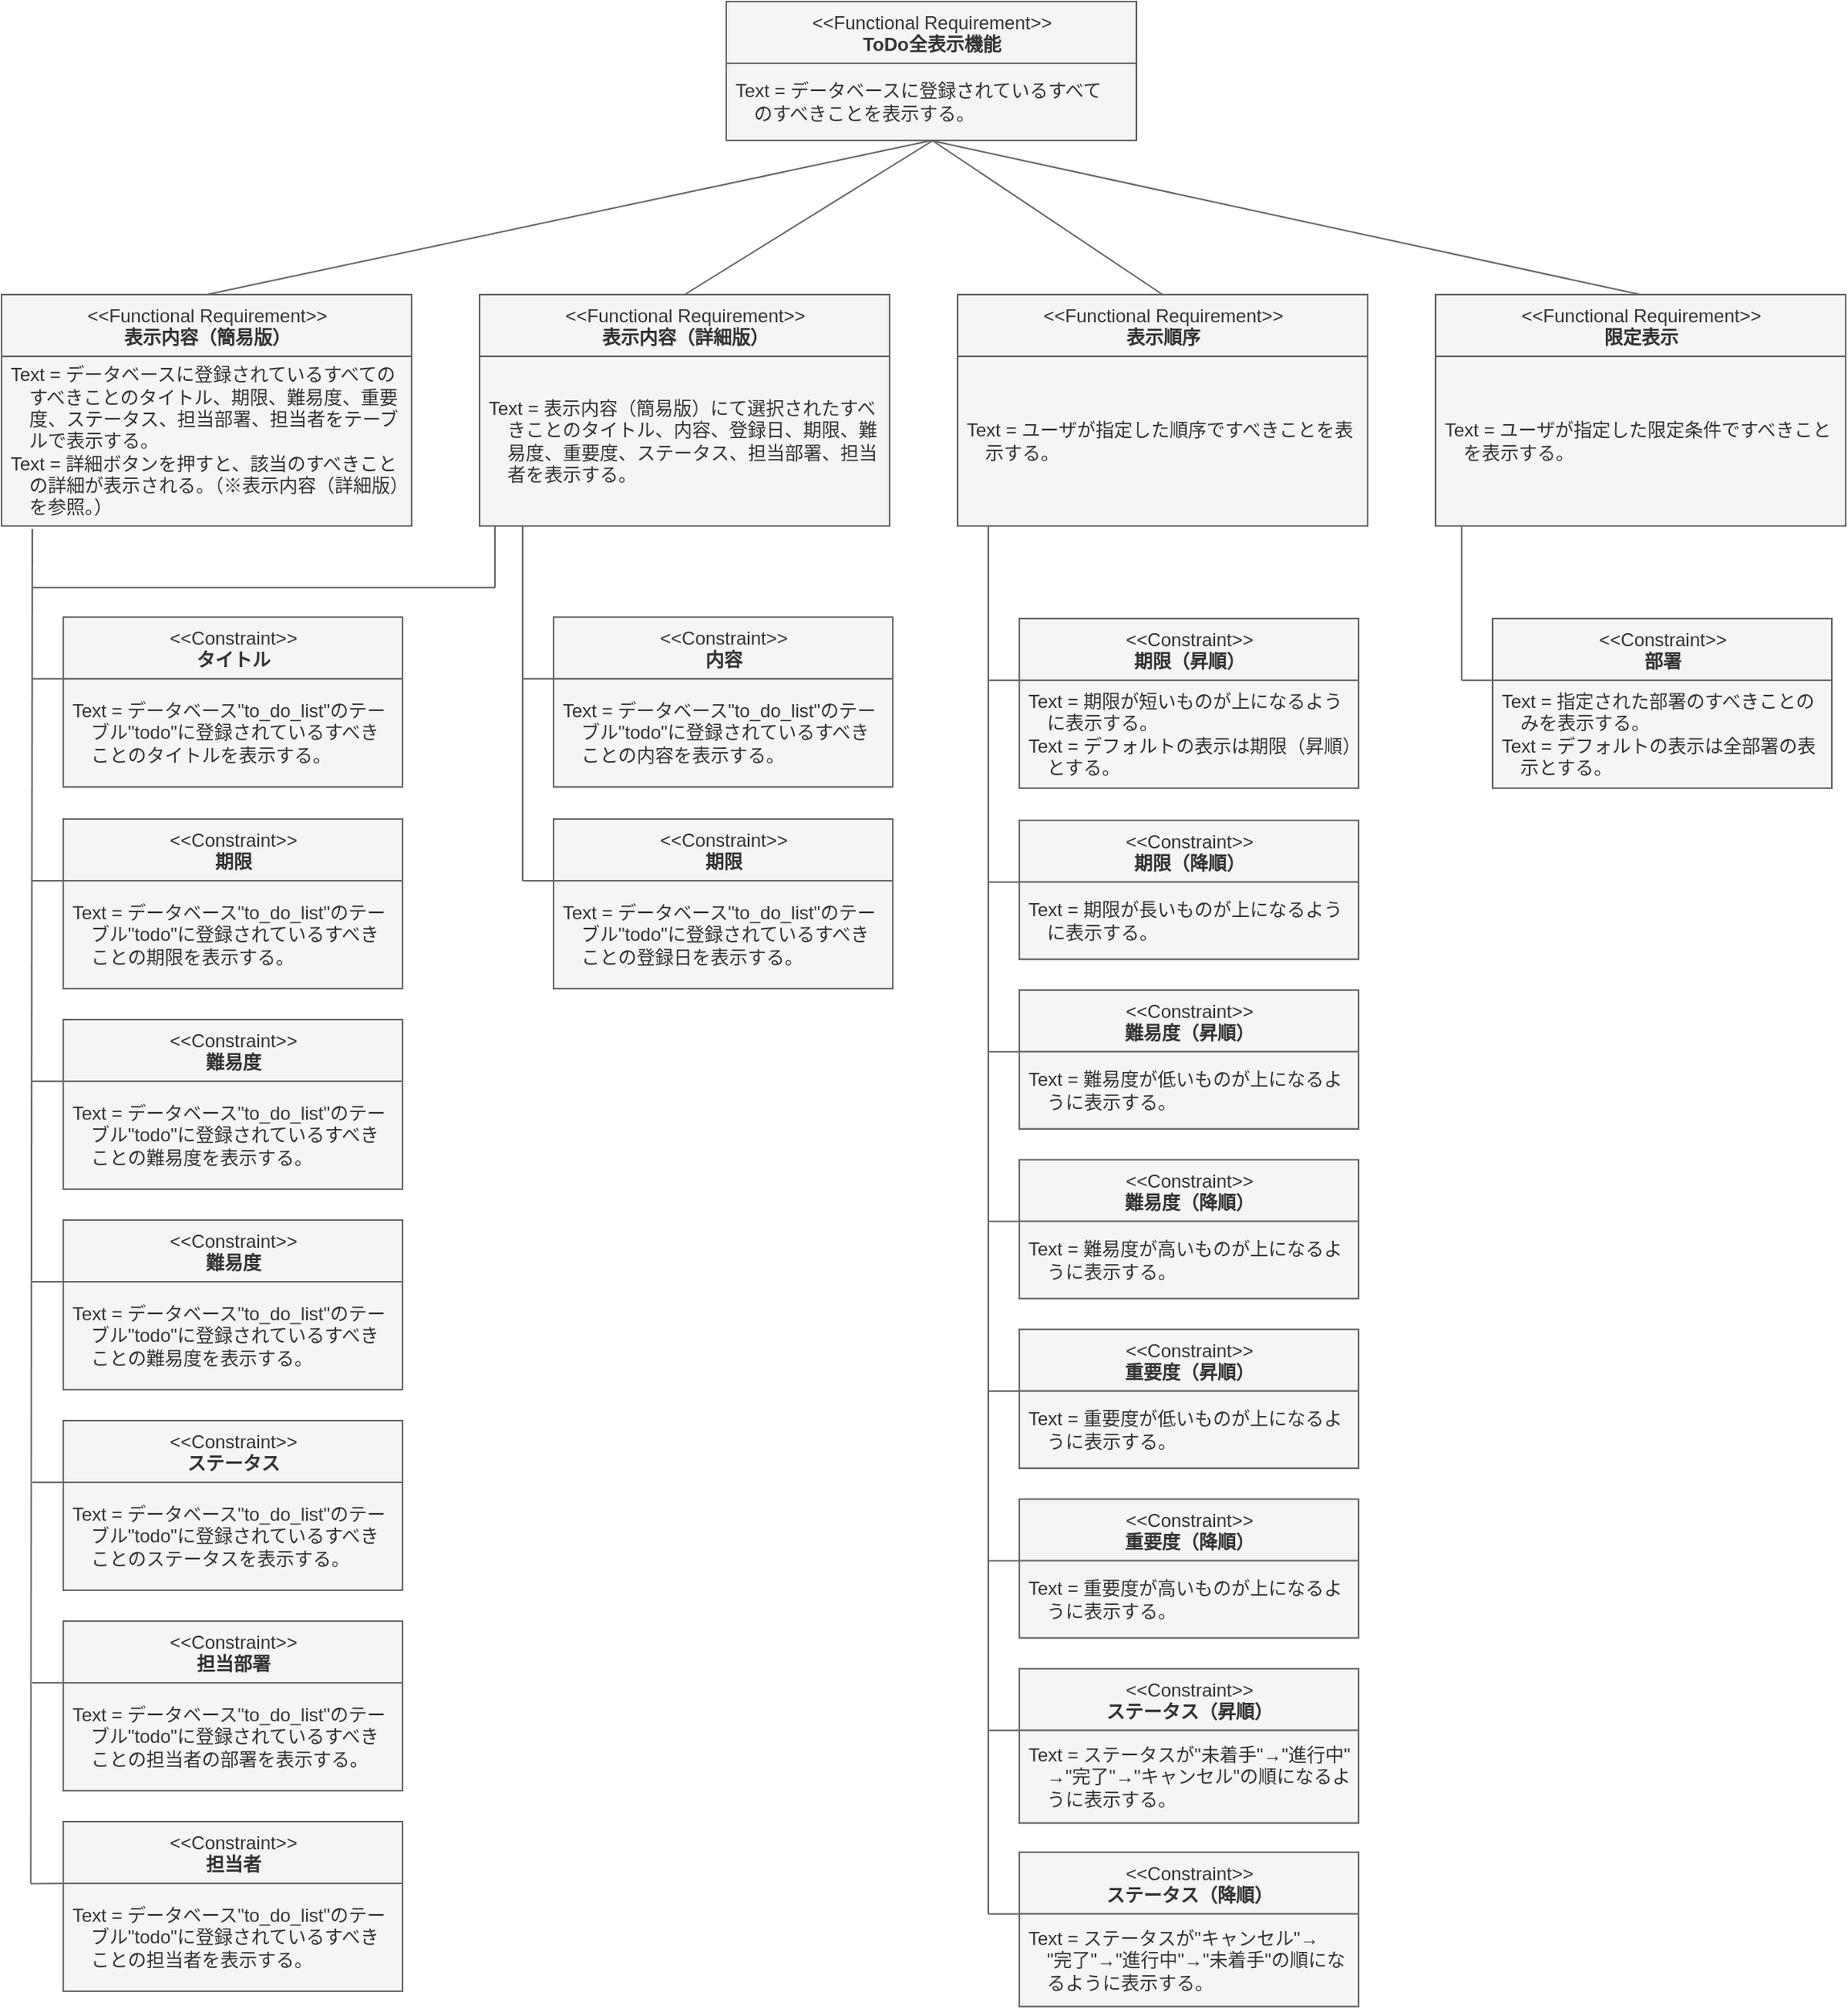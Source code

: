 <mxfile version="13.9.9" type="device"><diagram id="j5O_l4-zq_umB5dB1pB2" name="ページ1"><mxGraphModel dx="1829" dy="1797" grid="1" gridSize="10" guides="1" tooltips="1" connect="1" arrows="1" fold="1" page="1" pageScale="1" pageWidth="827" pageHeight="1169" math="0" shadow="0"><root><mxCell id="0"/><mxCell id="1" parent="0"/><mxCell id="ZKzVry6j7d_YYw8msFDz-27" value="&amp;lt;&amp;lt;Functional Requirement&amp;gt;&amp;gt;&lt;br&gt;&lt;b&gt;ToDo全表示機能&lt;/b&gt;" style="swimlane;fontStyle=0;align=center;verticalAlign=top;childLayout=stackLayout;horizontal=1;startSize=40;horizontalStack=0;resizeParent=1;resizeParentMax=0;resizeLast=0;collapsible=0;marginBottom=0;html=1;fillColor=#f5f5f5;strokeColor=#666666;fontColor=#333333;" parent="1" vertex="1"><mxGeometry x="350" y="-90" width="266" height="90" as="geometry"/></mxCell><mxCell id="ZKzVry6j7d_YYw8msFDz-28" value="Text = データベースに登録されているすべて&lt;br&gt;　のすべきことを表示する。" style="text;html=1;strokeColor=#666666;fillColor=#f5f5f5;align=left;verticalAlign=middle;spacingLeft=4;spacingRight=4;overflow=hidden;rotatable=0;points=[[0,0.5],[1,0.5]];portConstraint=eastwest;fontColor=#333333;" parent="ZKzVry6j7d_YYw8msFDz-27" vertex="1"><mxGeometry y="40" width="266" height="50" as="geometry"/></mxCell><mxCell id="C37B3jDWhtunb5SIyyp5-65" value="" style="group" parent="1" vertex="1" connectable="0"><mxGeometry x="355" y="-20" width="411" height="1229.84" as="geometry"/></mxCell><mxCell id="ZKzVry6j7d_YYw8msFDz-109" value="" style="endArrow=none;html=1;entryX=0.094;entryY=1.012;entryDx=0;entryDy=0;entryPerimeter=0;fillColor=#f5f5f5;strokeColor=#666666;" parent="C37B3jDWhtunb5SIyyp5-65" edge="1"><mxGeometry width="50" height="50" relative="1" as="geometry"><mxPoint x="165" y="1170" as="sourcePoint"/><mxPoint x="165.004" y="230.0" as="targetPoint"/></mxGeometry></mxCell><mxCell id="ZKzVry6j7d_YYw8msFDz-50" value="&amp;lt;&amp;lt;Functional Requirement&amp;gt;&amp;gt;&lt;br&gt;&lt;b&gt;表示順序&lt;/b&gt;" style="swimlane;fontStyle=0;align=center;verticalAlign=top;childLayout=stackLayout;horizontal=1;startSize=40;horizontalStack=0;resizeParent=1;resizeParentMax=0;resizeLast=0;collapsible=0;marginBottom=0;html=1;fillColor=#f5f5f5;strokeColor=#666666;fontColor=#333333;" parent="C37B3jDWhtunb5SIyyp5-65" vertex="1"><mxGeometry x="145" y="120" width="266" height="150" as="geometry"/></mxCell><mxCell id="ZKzVry6j7d_YYw8msFDz-51" value="Text = ユーザが指定した順序ですべきことを表&lt;br&gt;　示する。" style="text;html=1;strokeColor=#666666;fillColor=#f5f5f5;align=left;verticalAlign=middle;spacingLeft=4;spacingRight=4;overflow=hidden;rotatable=0;points=[[0,0.5],[1,0.5]];portConstraint=eastwest;fontColor=#333333;" parent="ZKzVry6j7d_YYw8msFDz-50" vertex="1"><mxGeometry y="40" width="266" height="110" as="geometry"/></mxCell><mxCell id="ZKzVry6j7d_YYw8msFDz-105" value="&amp;lt;&amp;lt;Constraint&amp;gt;&amp;gt;&lt;br&gt;&lt;b&gt;期限（昇順）&lt;/b&gt;" style="swimlane;fontStyle=0;align=center;verticalAlign=top;childLayout=stackLayout;horizontal=1;startSize=40;horizontalStack=0;resizeParent=1;resizeParentMax=0;resizeLast=0;collapsible=0;marginBottom=0;html=1;fillColor=#f5f5f5;strokeColor=#666666;fontColor=#333333;" parent="C37B3jDWhtunb5SIyyp5-65" vertex="1"><mxGeometry x="185" y="330" width="220" height="110" as="geometry"/></mxCell><mxCell id="ZKzVry6j7d_YYw8msFDz-106" value="Text = 期限が短いものが上になるよう&lt;br&gt;　に表示する。&lt;br&gt;Text = デフォルトの表示は期限（昇順）&lt;br&gt;　とする。" style="text;html=1;strokeColor=#666666;fillColor=#f5f5f5;align=left;verticalAlign=middle;spacingLeft=4;spacingRight=4;overflow=hidden;rotatable=0;points=[[0,0.5],[1,0.5]];portConstraint=eastwest;fontColor=#333333;" parent="ZKzVry6j7d_YYw8msFDz-105" vertex="1"><mxGeometry y="40" width="220" height="70" as="geometry"/></mxCell><mxCell id="ZKzVry6j7d_YYw8msFDz-111" value="" style="endArrow=none;html=1;entryX=0.003;entryY=0;entryDx=0;entryDy=0;entryPerimeter=0;fillColor=#f5f5f5;strokeColor=#666666;" parent="C37B3jDWhtunb5SIyyp5-65" target="ZKzVry6j7d_YYw8msFDz-106" edge="1"><mxGeometry width="50" height="50" relative="1" as="geometry"><mxPoint x="165" y="370" as="sourcePoint"/><mxPoint x="115" y="410" as="targetPoint"/></mxGeometry></mxCell><mxCell id="uka1GNOK3SxxYb1NutwB-25" value="&amp;lt;&amp;lt;Constraint&amp;gt;&amp;gt;&lt;br&gt;&lt;b&gt;期限（降順）&lt;/b&gt;" style="swimlane;fontStyle=0;align=center;verticalAlign=top;childLayout=stackLayout;horizontal=1;startSize=40;horizontalStack=0;resizeParent=1;resizeParentMax=0;resizeLast=0;collapsible=0;marginBottom=0;html=1;fillColor=#f5f5f5;strokeColor=#666666;fontColor=#333333;" parent="C37B3jDWhtunb5SIyyp5-65" vertex="1"><mxGeometry x="185" y="460.84" width="220" height="90" as="geometry"/></mxCell><mxCell id="uka1GNOK3SxxYb1NutwB-26" value="Text = 期限が長いものが上になるよう&lt;br&gt;　に表示する。" style="text;html=1;strokeColor=#666666;fillColor=#f5f5f5;align=left;verticalAlign=middle;spacingLeft=4;spacingRight=4;overflow=hidden;rotatable=0;points=[[0,0.5],[1,0.5]];portConstraint=eastwest;fontColor=#333333;" parent="uka1GNOK3SxxYb1NutwB-25" vertex="1"><mxGeometry y="40" width="220" height="50" as="geometry"/></mxCell><mxCell id="uka1GNOK3SxxYb1NutwB-27" value="" style="endArrow=none;html=1;entryX=0.003;entryY=0;entryDx=0;entryDy=0;entryPerimeter=0;fillColor=#f5f5f5;strokeColor=#666666;" parent="C37B3jDWhtunb5SIyyp5-65" target="uka1GNOK3SxxYb1NutwB-26" edge="1"><mxGeometry width="50" height="50" relative="1" as="geometry"><mxPoint x="165" y="500.84" as="sourcePoint"/><mxPoint x="115" y="540.84" as="targetPoint"/></mxGeometry></mxCell><mxCell id="uka1GNOK3SxxYb1NutwB-28" value="&amp;lt;&amp;lt;Constraint&amp;gt;&amp;gt;&lt;br&gt;&lt;b&gt;難易度（昇順）&lt;/b&gt;" style="swimlane;fontStyle=0;align=center;verticalAlign=top;childLayout=stackLayout;horizontal=1;startSize=40;horizontalStack=0;resizeParent=1;resizeParentMax=0;resizeLast=0;collapsible=0;marginBottom=0;html=1;fillColor=#f5f5f5;strokeColor=#666666;fontColor=#333333;" parent="C37B3jDWhtunb5SIyyp5-65" vertex="1"><mxGeometry x="185" y="570.84" width="220" height="90" as="geometry"/></mxCell><mxCell id="uka1GNOK3SxxYb1NutwB-29" value="Text = 難易度が低いものが上になるよ&lt;br&gt;　うに表示する。" style="text;html=1;strokeColor=#666666;fillColor=#f5f5f5;align=left;verticalAlign=middle;spacingLeft=4;spacingRight=4;overflow=hidden;rotatable=0;points=[[0,0.5],[1,0.5]];portConstraint=eastwest;fontColor=#333333;" parent="uka1GNOK3SxxYb1NutwB-28" vertex="1"><mxGeometry y="40" width="220" height="50" as="geometry"/></mxCell><mxCell id="uka1GNOK3SxxYb1NutwB-30" value="" style="endArrow=none;html=1;entryX=0.003;entryY=0;entryDx=0;entryDy=0;entryPerimeter=0;fillColor=#f5f5f5;strokeColor=#666666;" parent="C37B3jDWhtunb5SIyyp5-65" target="uka1GNOK3SxxYb1NutwB-29" edge="1"><mxGeometry width="50" height="50" relative="1" as="geometry"><mxPoint x="165" y="610.84" as="sourcePoint"/><mxPoint x="115" y="650.84" as="targetPoint"/></mxGeometry></mxCell><mxCell id="uka1GNOK3SxxYb1NutwB-31" value="" style="endArrow=none;html=1;entryX=0.003;entryY=0;entryDx=0;entryDy=0;entryPerimeter=0;fillColor=#f5f5f5;strokeColor=#666666;" parent="C37B3jDWhtunb5SIyyp5-65" target="uka1GNOK3SxxYb1NutwB-33" edge="1"><mxGeometry width="50" height="50" relative="1" as="geometry"><mxPoint x="165" y="720.84" as="sourcePoint"/><mxPoint x="115" y="760.84" as="targetPoint"/></mxGeometry></mxCell><mxCell id="uka1GNOK3SxxYb1NutwB-32" value="&amp;lt;&amp;lt;Constraint&amp;gt;&amp;gt;&lt;br&gt;&lt;b&gt;難易度（降順）&lt;/b&gt;" style="swimlane;fontStyle=0;align=center;verticalAlign=top;childLayout=stackLayout;horizontal=1;startSize=40;horizontalStack=0;resizeParent=1;resizeParentMax=0;resizeLast=0;collapsible=0;marginBottom=0;html=1;fillColor=#f5f5f5;strokeColor=#666666;fontColor=#333333;" parent="C37B3jDWhtunb5SIyyp5-65" vertex="1"><mxGeometry x="185" y="680.84" width="220" height="90" as="geometry"/></mxCell><mxCell id="uka1GNOK3SxxYb1NutwB-33" value="Text = 難易度が高いものが上になるよ&lt;br&gt;　うに表示する。" style="text;html=1;strokeColor=#666666;fillColor=#f5f5f5;align=left;verticalAlign=middle;spacingLeft=4;spacingRight=4;overflow=hidden;rotatable=0;points=[[0,0.5],[1,0.5]];portConstraint=eastwest;fontColor=#333333;" parent="uka1GNOK3SxxYb1NutwB-32" vertex="1"><mxGeometry y="40" width="220" height="50" as="geometry"/></mxCell><mxCell id="uka1GNOK3SxxYb1NutwB-34" value="" style="endArrow=none;html=1;entryX=0.003;entryY=0;entryDx=0;entryDy=0;entryPerimeter=0;fillColor=#f5f5f5;strokeColor=#666666;" parent="C37B3jDWhtunb5SIyyp5-65" target="uka1GNOK3SxxYb1NutwB-36" edge="1"><mxGeometry width="50" height="50" relative="1" as="geometry"><mxPoint x="165" y="830.84" as="sourcePoint"/><mxPoint x="115" y="870.84" as="targetPoint"/></mxGeometry></mxCell><mxCell id="uka1GNOK3SxxYb1NutwB-35" value="&amp;lt;&amp;lt;Constraint&amp;gt;&amp;gt;&lt;br&gt;&lt;b&gt;重要度（昇順）&lt;/b&gt;" style="swimlane;fontStyle=0;align=center;verticalAlign=top;childLayout=stackLayout;horizontal=1;startSize=40;horizontalStack=0;resizeParent=1;resizeParentMax=0;resizeLast=0;collapsible=0;marginBottom=0;html=1;fillColor=#f5f5f5;strokeColor=#666666;fontColor=#333333;" parent="C37B3jDWhtunb5SIyyp5-65" vertex="1"><mxGeometry x="185" y="790.84" width="220" height="90" as="geometry"/></mxCell><mxCell id="uka1GNOK3SxxYb1NutwB-36" value="Text = 重要度が低いものが上になるよ&lt;br&gt;　うに表示する。" style="text;html=1;strokeColor=#666666;fillColor=#f5f5f5;align=left;verticalAlign=middle;spacingLeft=4;spacingRight=4;overflow=hidden;rotatable=0;points=[[0,0.5],[1,0.5]];portConstraint=eastwest;fontColor=#333333;" parent="uka1GNOK3SxxYb1NutwB-35" vertex="1"><mxGeometry y="40" width="220" height="50" as="geometry"/></mxCell><mxCell id="uka1GNOK3SxxYb1NutwB-37" value="" style="endArrow=none;html=1;entryX=0.003;entryY=0;entryDx=0;entryDy=0;entryPerimeter=0;fillColor=#f5f5f5;strokeColor=#666666;" parent="C37B3jDWhtunb5SIyyp5-65" target="uka1GNOK3SxxYb1NutwB-39" edge="1"><mxGeometry width="50" height="50" relative="1" as="geometry"><mxPoint x="165" y="940.84" as="sourcePoint"/><mxPoint x="115" y="980.84" as="targetPoint"/></mxGeometry></mxCell><mxCell id="uka1GNOK3SxxYb1NutwB-38" value="&amp;lt;&amp;lt;Constraint&amp;gt;&amp;gt;&lt;br&gt;&lt;b&gt;重要度（降順）&lt;/b&gt;" style="swimlane;fontStyle=0;align=center;verticalAlign=top;childLayout=stackLayout;horizontal=1;startSize=40;horizontalStack=0;resizeParent=1;resizeParentMax=0;resizeLast=0;collapsible=0;marginBottom=0;html=1;fillColor=#f5f5f5;strokeColor=#666666;fontColor=#333333;" parent="C37B3jDWhtunb5SIyyp5-65" vertex="1"><mxGeometry x="185" y="900.84" width="220" height="90" as="geometry"/></mxCell><mxCell id="uka1GNOK3SxxYb1NutwB-39" value="Text = 重要度が高いものが上になるよ&lt;br&gt;　うに表示する。" style="text;html=1;strokeColor=#666666;fillColor=#f5f5f5;align=left;verticalAlign=middle;spacingLeft=4;spacingRight=4;overflow=hidden;rotatable=0;points=[[0,0.5],[1,0.5]];portConstraint=eastwest;fontColor=#333333;" parent="uka1GNOK3SxxYb1NutwB-38" vertex="1"><mxGeometry y="40" width="220" height="50" as="geometry"/></mxCell><mxCell id="uka1GNOK3SxxYb1NutwB-40" value="" style="endArrow=none;html=1;entryX=0.003;entryY=0;entryDx=0;entryDy=0;entryPerimeter=0;fillColor=#f5f5f5;strokeColor=#666666;" parent="C37B3jDWhtunb5SIyyp5-65" target="uka1GNOK3SxxYb1NutwB-42" edge="1"><mxGeometry width="50" height="50" relative="1" as="geometry"><mxPoint x="165" y="1050.84" as="sourcePoint"/><mxPoint x="115" y="1090.84" as="targetPoint"/></mxGeometry></mxCell><mxCell id="uka1GNOK3SxxYb1NutwB-41" value="&amp;lt;&amp;lt;Constraint&amp;gt;&amp;gt;&lt;br&gt;&lt;b&gt;ステータス（昇順）&lt;/b&gt;" style="swimlane;fontStyle=0;align=center;verticalAlign=top;childLayout=stackLayout;horizontal=1;startSize=40;horizontalStack=0;resizeParent=1;resizeParentMax=0;resizeLast=0;collapsible=0;marginBottom=0;html=1;fillColor=#f5f5f5;strokeColor=#666666;fontColor=#333333;" parent="C37B3jDWhtunb5SIyyp5-65" vertex="1"><mxGeometry x="185" y="1010.84" width="220" height="100" as="geometry"/></mxCell><mxCell id="uka1GNOK3SxxYb1NutwB-42" value="Text = ステータスが&quot;未着手&quot;→&quot;進行中&quot;&lt;br&gt;　→&quot;完了&quot;→&quot;キャンセル&quot;の順になるよ&lt;br&gt;　うに表示する。" style="text;html=1;strokeColor=#666666;fillColor=#f5f5f5;align=left;verticalAlign=middle;spacingLeft=4;spacingRight=4;overflow=hidden;rotatable=0;points=[[0,0.5],[1,0.5]];portConstraint=eastwest;fontColor=#333333;" parent="uka1GNOK3SxxYb1NutwB-41" vertex="1"><mxGeometry y="40" width="220" height="60" as="geometry"/></mxCell><mxCell id="uka1GNOK3SxxYb1NutwB-49" value="" style="endArrow=none;html=1;entryX=0.003;entryY=0;entryDx=0;entryDy=0;entryPerimeter=0;fillColor=#f5f5f5;strokeColor=#666666;" parent="C37B3jDWhtunb5SIyyp5-65" target="uka1GNOK3SxxYb1NutwB-51" edge="1"><mxGeometry width="50" height="50" relative="1" as="geometry"><mxPoint x="165" y="1169.84" as="sourcePoint"/><mxPoint x="115" y="1209.84" as="targetPoint"/></mxGeometry></mxCell><mxCell id="uka1GNOK3SxxYb1NutwB-50" value="&amp;lt;&amp;lt;Constraint&amp;gt;&amp;gt;&lt;br&gt;&lt;b&gt;ステータス（降順）&lt;/b&gt;" style="swimlane;fontStyle=0;align=center;verticalAlign=top;childLayout=stackLayout;horizontal=1;startSize=40;horizontalStack=0;resizeParent=1;resizeParentMax=0;resizeLast=0;collapsible=0;marginBottom=0;html=1;fillColor=#f5f5f5;strokeColor=#666666;fontColor=#333333;" parent="C37B3jDWhtunb5SIyyp5-65" vertex="1"><mxGeometry x="185" y="1129.84" width="220" height="100" as="geometry"/></mxCell><mxCell id="uka1GNOK3SxxYb1NutwB-51" value="Text = ステータスが&quot;キャンセル&quot;→&lt;br&gt;　&quot;完了&quot;→&quot;進行中&quot;→&quot;未着手&quot;の順にな&lt;br&gt;　るように表示する。" style="text;html=1;strokeColor=#666666;fillColor=#f5f5f5;align=left;verticalAlign=middle;spacingLeft=4;spacingRight=4;overflow=hidden;rotatable=0;points=[[0,0.5],[1,0.5]];portConstraint=eastwest;fontColor=#333333;" parent="uka1GNOK3SxxYb1NutwB-50" vertex="1"><mxGeometry y="40" width="220" height="60" as="geometry"/></mxCell><mxCell id="C37B3jDWhtunb5SIyyp5-66" value="" style="group" parent="1" vertex="1" connectable="0"><mxGeometry x="-100" y="100" width="558" height="450" as="geometry"/></mxCell><mxCell id="C37B3jDWhtunb5SIyyp5-5" value="" style="endArrow=none;html=1;fillColor=#f5f5f5;strokeColor=#666666;" parent="C37B3jDWhtunb5SIyyp5-66" edge="1"><mxGeometry width="50" height="50" relative="1" as="geometry"><mxPoint x="318" y="380" as="sourcePoint"/><mxPoint x="318" y="101" as="targetPoint"/></mxGeometry></mxCell><mxCell id="C37B3jDWhtunb5SIyyp5-6" value="" style="endArrow=none;html=1;entryX=0.003;entryY=-0.001;entryDx=0;entryDy=0;entryPerimeter=0;fillColor=#f5f5f5;strokeColor=#666666;" parent="C37B3jDWhtunb5SIyyp5-66" edge="1"><mxGeometry width="50" height="50" relative="1" as="geometry"><mxPoint x="318" y="249.16" as="sourcePoint"/><mxPoint x="338.66" y="249.13" as="targetPoint"/></mxGeometry></mxCell><mxCell id="C37B3jDWhtunb5SIyyp5-7" value="&amp;lt;&amp;lt;Constraint&amp;gt;&amp;gt;&lt;br&gt;&lt;b&gt;内容&lt;/b&gt;" style="swimlane;fontStyle=0;align=center;verticalAlign=top;childLayout=stackLayout;horizontal=1;startSize=40;horizontalStack=0;resizeParent=1;resizeParentMax=0;resizeLast=0;collapsible=0;marginBottom=0;html=1;fillColor=#f5f5f5;strokeColor=#666666;fontColor=#333333;" parent="C37B3jDWhtunb5SIyyp5-66" vertex="1"><mxGeometry x="338" y="209.16" width="220" height="110" as="geometry"/></mxCell><mxCell id="C37B3jDWhtunb5SIyyp5-8" value="Text = データベース&quot;to_do_list&quot;のテー&lt;br&gt;　ブル&quot;todo&quot;に登録されているすべき&lt;br&gt;　ことの内容を表示する。&lt;br&gt;" style="text;html=1;strokeColor=#666666;fillColor=#f5f5f5;align=left;verticalAlign=middle;spacingLeft=4;spacingRight=4;overflow=hidden;rotatable=0;points=[[0,0.5],[1,0.5]];portConstraint=eastwest;fontColor=#333333;" parent="C37B3jDWhtunb5SIyyp5-7" vertex="1"><mxGeometry y="40" width="220" height="70" as="geometry"/></mxCell><mxCell id="C37B3jDWhtunb5SIyyp5-9" value="" style="endArrow=none;html=1;fillColor=#f5f5f5;strokeColor=#666666;" parent="C37B3jDWhtunb5SIyyp5-66" edge="1"><mxGeometry width="50" height="50" relative="1" as="geometry"><mxPoint x="318" y="380" as="sourcePoint"/><mxPoint x="338" y="380" as="targetPoint"/></mxGeometry></mxCell><mxCell id="C37B3jDWhtunb5SIyyp5-50" value="" style="endArrow=none;html=1;fillColor=#f5f5f5;strokeColor=#666666;" parent="C37B3jDWhtunb5SIyyp5-66" edge="1"><mxGeometry width="50" height="50" relative="1" as="geometry"><mxPoint y="190" as="sourcePoint"/><mxPoint x="300" y="190" as="targetPoint"/></mxGeometry></mxCell><mxCell id="C37B3jDWhtunb5SIyyp5-52" value="&amp;lt;&amp;lt;Constraint&amp;gt;&amp;gt;&lt;br&gt;&lt;b&gt;期限&lt;/b&gt;" style="swimlane;fontStyle=0;align=center;verticalAlign=top;childLayout=stackLayout;horizontal=1;startSize=40;horizontalStack=0;resizeParent=1;resizeParentMax=0;resizeLast=0;collapsible=0;marginBottom=0;html=1;fillColor=#f5f5f5;strokeColor=#666666;fontColor=#333333;" parent="C37B3jDWhtunb5SIyyp5-66" vertex="1"><mxGeometry x="338" y="340" width="220" height="110" as="geometry"/></mxCell><mxCell id="C37B3jDWhtunb5SIyyp5-53" value="Text = データベース&quot;to_do_list&quot;のテー&lt;br&gt;　ブル&quot;todo&quot;に登録されているすべき&lt;br&gt;　ことの登録日を表示する。" style="text;html=1;strokeColor=#666666;fillColor=#f5f5f5;align=left;verticalAlign=middle;spacingLeft=4;spacingRight=4;overflow=hidden;rotatable=0;points=[[0,0.5],[1,0.5]];portConstraint=eastwest;fontColor=#333333;" parent="C37B3jDWhtunb5SIyyp5-52" vertex="1"><mxGeometry y="40" width="220" height="70" as="geometry"/></mxCell><mxCell id="C37B3jDWhtunb5SIyyp5-55" value="" style="endArrow=none;html=1;entryX=0.075;entryY=1.017;entryDx=0;entryDy=0;entryPerimeter=0;fillColor=#f5f5f5;strokeColor=#666666;" parent="C37B3jDWhtunb5SIyyp5-66" edge="1"><mxGeometry width="50" height="50" relative="1" as="geometry"><mxPoint x="300" y="190" as="sourcePoint"/><mxPoint x="300.0" y="100.0" as="targetPoint"/></mxGeometry></mxCell><mxCell id="C37B3jDWhtunb5SIyyp5-1" value="&amp;lt;&amp;lt;Functional Requirement&amp;gt;&amp;gt;&lt;br&gt;&lt;b&gt;表示内容（詳細版）&lt;/b&gt;" style="swimlane;fontStyle=0;align=center;verticalAlign=top;childLayout=stackLayout;horizontal=1;startSize=40;horizontalStack=0;resizeParent=1;resizeParentMax=0;resizeLast=0;collapsible=0;marginBottom=0;html=1;fillColor=#f5f5f5;strokeColor=#666666;fontColor=#333333;" parent="C37B3jDWhtunb5SIyyp5-66" vertex="1"><mxGeometry x="290" width="266" height="150" as="geometry"/></mxCell><mxCell id="C37B3jDWhtunb5SIyyp5-2" value="Text = 表示内容（簡易版）にて選択されたすべ&lt;br&gt;　きことのタイトル、内容、登録日、期限、難&lt;br&gt;　易度、重要度、ステータス、担当部署、担当&lt;br&gt;　者を表示する。" style="text;html=1;align=left;verticalAlign=middle;spacingLeft=4;spacingRight=4;overflow=hidden;rotatable=0;points=[[0,0.5],[1,0.5]];portConstraint=eastwest;fillColor=#f5f5f5;strokeColor=#666666;fontColor=#333333;" parent="C37B3jDWhtunb5SIyyp5-1" vertex="1"><mxGeometry y="40" width="266" height="110" as="geometry"/></mxCell><mxCell id="C37B3jDWhtunb5SIyyp5-49" value="" style="endArrow=none;html=1;exitX=0.5;exitY=0;exitDx=0;exitDy=0;entryX=0.503;entryY=1.005;entryDx=0;entryDy=0;entryPerimeter=0;fillColor=#f5f5f5;strokeColor=#666666;" parent="1" source="C37B3jDWhtunb5SIyyp5-1" target="ZKzVry6j7d_YYw8msFDz-28" edge="1"><mxGeometry width="50" height="50" relative="1" as="geometry"><mxPoint x="123" y="-10" as="sourcePoint"/><mxPoint x="460" y="-120" as="targetPoint"/></mxGeometry></mxCell><mxCell id="C37B3jDWhtunb5SIyyp5-67" value="" style="group" parent="1" vertex="1" connectable="0"><mxGeometry x="-120" y="100" width="266" height="1100" as="geometry"/></mxCell><mxCell id="ZKzVry6j7d_YYw8msFDz-45" value="&amp;lt;&amp;lt;Functional Requirement&amp;gt;&amp;gt;&lt;br&gt;&lt;b&gt;表示内容（簡易版）&lt;/b&gt;" style="swimlane;fontStyle=0;align=center;verticalAlign=top;childLayout=stackLayout;horizontal=1;startSize=40;horizontalStack=0;resizeParent=1;resizeParentMax=0;resizeLast=0;collapsible=0;marginBottom=0;html=1;fillColor=#f5f5f5;strokeColor=#666666;fontColor=#333333;" parent="C37B3jDWhtunb5SIyyp5-67" vertex="1"><mxGeometry width="266" height="150" as="geometry"/></mxCell><mxCell id="ZKzVry6j7d_YYw8msFDz-46" value="Text = データベースに登録されているすべての&lt;br&gt;　すべきことのタイトル、期限、難易度、重要&lt;br&gt;　度、ステータス、担当部署、担当者をテーブ&lt;br&gt;　ルで表示する。&lt;br&gt;Text = 詳細ボタンを押すと、該当のすべきこと&lt;br&gt;　の詳細が表示される。（※表示内容（詳細版）&lt;br&gt;　を参照。）" style="text;html=1;strokeColor=#666666;fillColor=#f5f5f5;align=left;verticalAlign=middle;spacingLeft=4;spacingRight=4;overflow=hidden;rotatable=0;points=[[0,0.5],[1,0.5]];portConstraint=eastwest;fontColor=#333333;" parent="ZKzVry6j7d_YYw8msFDz-45" vertex="1"><mxGeometry y="40" width="266" height="110" as="geometry"/></mxCell><mxCell id="ZKzVry6j7d_YYw8msFDz-53" value="&amp;lt;&amp;lt;Constraint&amp;gt;&amp;gt;&lt;br&gt;&lt;b&gt;タイトル&lt;/b&gt;" style="swimlane;fontStyle=0;align=center;verticalAlign=top;childLayout=stackLayout;horizontal=1;startSize=40;horizontalStack=0;resizeParent=1;resizeParentMax=0;resizeLast=0;collapsible=0;marginBottom=0;html=1;fillColor=#f5f5f5;strokeColor=#666666;fontColor=#333333;" parent="C37B3jDWhtunb5SIyyp5-67" vertex="1"><mxGeometry x="40" y="209.16" width="220" height="110" as="geometry"/></mxCell><mxCell id="ZKzVry6j7d_YYw8msFDz-54" value="Text = データベース&quot;to_do_list&quot;のテー&lt;br&gt;　ブル&quot;todo&quot;に登録されているすべき&lt;br&gt;　ことのタイトルを表示する。&lt;br&gt;" style="text;html=1;strokeColor=#666666;fillColor=#f5f5f5;align=left;verticalAlign=middle;spacingLeft=4;spacingRight=4;overflow=hidden;rotatable=0;points=[[0,0.5],[1,0.5]];portConstraint=eastwest;fontColor=#333333;" parent="ZKzVry6j7d_YYw8msFDz-53" vertex="1"><mxGeometry y="40" width="220" height="70" as="geometry"/></mxCell><mxCell id="ZKzVry6j7d_YYw8msFDz-65" value="" style="endArrow=none;html=1;entryX=0.502;entryY=1;entryDx=0;entryDy=0;entryPerimeter=0;exitX=0.5;exitY=0;exitDx=0;exitDy=0;fillColor=#f5f5f5;strokeColor=#666666;" parent="C37B3jDWhtunb5SIyyp5-67" source="ZKzVry6j7d_YYw8msFDz-45" target="ZKzVry6j7d_YYw8msFDz-28" edge="1"><mxGeometry width="50" height="50" relative="1" as="geometry"><mxPoint x="290" y="60" as="sourcePoint"/><mxPoint x="340" y="10" as="targetPoint"/></mxGeometry></mxCell><mxCell id="ZKzVry6j7d_YYw8msFDz-66" value="" style="endArrow=none;html=1;entryX=0.075;entryY=1.017;entryDx=0;entryDy=0;entryPerimeter=0;fillColor=#f5f5f5;strokeColor=#666666;" parent="C37B3jDWhtunb5SIyyp5-67" target="ZKzVry6j7d_YYw8msFDz-46" edge="1"><mxGeometry width="50" height="50" relative="1" as="geometry"><mxPoint x="19" y="1030" as="sourcePoint"/><mxPoint x="-10" y="154" as="targetPoint"/></mxGeometry></mxCell><mxCell id="ZKzVry6j7d_YYw8msFDz-70" value="" style="endArrow=none;html=1;entryX=0.003;entryY=-0.001;entryDx=0;entryDy=0;entryPerimeter=0;fillColor=#f5f5f5;strokeColor=#666666;" parent="C37B3jDWhtunb5SIyyp5-67" target="ZKzVry6j7d_YYw8msFDz-54" edge="1"><mxGeometry width="50" height="50" relative="1" as="geometry"><mxPoint x="20" y="249.16" as="sourcePoint"/><mxPoint x="160" y="289.16" as="targetPoint"/></mxGeometry></mxCell><mxCell id="uka1GNOK3SxxYb1NutwB-12" value="&amp;lt;&amp;lt;Constraint&amp;gt;&amp;gt;&lt;br&gt;&lt;b&gt;期限&lt;/b&gt;" style="swimlane;fontStyle=0;align=center;verticalAlign=top;childLayout=stackLayout;horizontal=1;startSize=40;horizontalStack=0;resizeParent=1;resizeParentMax=0;resizeLast=0;collapsible=0;marginBottom=0;html=1;fillColor=#f5f5f5;strokeColor=#666666;fontColor=#333333;" parent="C37B3jDWhtunb5SIyyp5-67" vertex="1"><mxGeometry x="40" y="340" width="220" height="110" as="geometry"/></mxCell><mxCell id="uka1GNOK3SxxYb1NutwB-13" value="Text = データベース&quot;to_do_list&quot;のテー&lt;br&gt;　ブル&quot;todo&quot;に登録されているすべき&lt;br&gt;　ことの期限を表示する。&lt;br&gt;" style="text;html=1;strokeColor=#666666;fillColor=#f5f5f5;align=left;verticalAlign=middle;spacingLeft=4;spacingRight=4;overflow=hidden;rotatable=0;points=[[0,0.5],[1,0.5]];portConstraint=eastwest;fontColor=#333333;" parent="uka1GNOK3SxxYb1NutwB-12" vertex="1"><mxGeometry y="40" width="220" height="70" as="geometry"/></mxCell><mxCell id="uka1GNOK3SxxYb1NutwB-14" value="" style="endArrow=none;html=1;entryX=0.006;entryY=0;entryDx=0;entryDy=0;entryPerimeter=0;fillColor=#f5f5f5;strokeColor=#666666;" parent="C37B3jDWhtunb5SIyyp5-67" target="uka1GNOK3SxxYb1NutwB-13" edge="1"><mxGeometry width="50" height="50" relative="1" as="geometry"><mxPoint x="20" y="380" as="sourcePoint"/><mxPoint x="160" y="420" as="targetPoint"/></mxGeometry></mxCell><mxCell id="uka1GNOK3SxxYb1NutwB-15" value="&amp;lt;&amp;lt;Constraint&amp;gt;&amp;gt;&lt;br&gt;&lt;b&gt;難易度&lt;/b&gt;" style="swimlane;fontStyle=0;align=center;verticalAlign=top;childLayout=stackLayout;horizontal=1;startSize=40;horizontalStack=0;resizeParent=1;resizeParentMax=0;resizeLast=0;collapsible=0;marginBottom=0;html=1;fillColor=#f5f5f5;strokeColor=#666666;fontColor=#333333;" parent="C37B3jDWhtunb5SIyyp5-67" vertex="1"><mxGeometry x="40" y="470" width="220" height="110" as="geometry"/></mxCell><mxCell id="uka1GNOK3SxxYb1NutwB-16" value="Text = データベース&quot;to_do_list&quot;のテー&lt;br&gt;　ブル&quot;todo&quot;に登録されているすべき&lt;br&gt;　ことの難易度を表示する。&lt;br&gt;" style="text;html=1;strokeColor=#666666;fillColor=#f5f5f5;align=left;verticalAlign=middle;spacingLeft=4;spacingRight=4;overflow=hidden;rotatable=0;points=[[0,0.5],[1,0.5]];portConstraint=eastwest;fontColor=#333333;" parent="uka1GNOK3SxxYb1NutwB-15" vertex="1"><mxGeometry y="40" width="220" height="70" as="geometry"/></mxCell><mxCell id="uka1GNOK3SxxYb1NutwB-17" value="" style="endArrow=none;html=1;fillColor=#f5f5f5;strokeColor=#666666;" parent="C37B3jDWhtunb5SIyyp5-67" edge="1"><mxGeometry width="50" height="50" relative="1" as="geometry"><mxPoint x="20" y="510" as="sourcePoint"/><mxPoint x="40" y="510" as="targetPoint"/></mxGeometry></mxCell><mxCell id="uka1GNOK3SxxYb1NutwB-18" value="" style="endArrow=none;html=1;entryX=0;entryY=0;entryDx=0;entryDy=0;entryPerimeter=0;fillColor=#f5f5f5;strokeColor=#666666;" parent="C37B3jDWhtunb5SIyyp5-67" target="uka1GNOK3SxxYb1NutwB-20" edge="1"><mxGeometry width="50" height="50" relative="1" as="geometry"><mxPoint x="20" y="640" as="sourcePoint"/><mxPoint x="160" y="680" as="targetPoint"/></mxGeometry></mxCell><mxCell id="uka1GNOK3SxxYb1NutwB-19" value="&amp;lt;&amp;lt;Constraint&amp;gt;&amp;gt;&lt;br&gt;&lt;b&gt;難易度&lt;/b&gt;" style="swimlane;fontStyle=0;align=center;verticalAlign=top;childLayout=stackLayout;horizontal=1;startSize=40;horizontalStack=0;resizeParent=1;resizeParentMax=0;resizeLast=0;collapsible=0;marginBottom=0;html=1;fillColor=#f5f5f5;strokeColor=#666666;fontColor=#333333;" parent="C37B3jDWhtunb5SIyyp5-67" vertex="1"><mxGeometry x="40" y="600" width="220" height="110" as="geometry"/></mxCell><mxCell id="uka1GNOK3SxxYb1NutwB-20" value="Text = データベース&quot;to_do_list&quot;のテー&lt;br&gt;　ブル&quot;todo&quot;に登録されているすべき&lt;br&gt;　ことの難易度を表示する。&lt;br&gt;" style="text;html=1;strokeColor=#666666;fillColor=#f5f5f5;align=left;verticalAlign=middle;spacingLeft=4;spacingRight=4;overflow=hidden;rotatable=0;points=[[0,0.5],[1,0.5]];portConstraint=eastwest;fontColor=#333333;" parent="uka1GNOK3SxxYb1NutwB-19" vertex="1"><mxGeometry y="40" width="220" height="70" as="geometry"/></mxCell><mxCell id="uka1GNOK3SxxYb1NutwB-22" value="" style="endArrow=none;html=1;entryX=0.002;entryY=0.284;entryDx=0;entryDy=0;entryPerimeter=0;fillColor=#f5f5f5;strokeColor=#666666;" parent="C37B3jDWhtunb5SIyyp5-67" edge="1"><mxGeometry width="50" height="50" relative="1" as="geometry"><mxPoint x="19" y="1030.24" as="sourcePoint"/><mxPoint x="39.44" y="1030" as="targetPoint"/></mxGeometry></mxCell><mxCell id="uka1GNOK3SxxYb1NutwB-23" value="&amp;lt;&amp;lt;Constraint&amp;gt;&amp;gt;&lt;br&gt;&lt;b&gt;ステータス&lt;/b&gt;" style="swimlane;fontStyle=0;align=center;verticalAlign=top;childLayout=stackLayout;horizontal=1;startSize=40;horizontalStack=0;resizeParent=1;resizeParentMax=0;resizeLast=0;collapsible=0;marginBottom=0;html=1;fillColor=#f5f5f5;strokeColor=#666666;fontColor=#333333;" parent="C37B3jDWhtunb5SIyyp5-67" vertex="1"><mxGeometry x="40" y="730" width="220" height="110" as="geometry"/></mxCell><mxCell id="uka1GNOK3SxxYb1NutwB-24" value="Text = データベース&quot;to_do_list&quot;のテー&lt;br&gt;　ブル&quot;todo&quot;に登録されているすべき&lt;br&gt;　ことのステータスを表示する。&lt;br&gt;" style="text;html=1;strokeColor=#666666;fillColor=#f5f5f5;align=left;verticalAlign=middle;spacingLeft=4;spacingRight=4;overflow=hidden;rotatable=0;points=[[0,0.5],[1,0.5]];portConstraint=eastwest;fontColor=#333333;" parent="uka1GNOK3SxxYb1NutwB-23" vertex="1"><mxGeometry y="40" width="220" height="70" as="geometry"/></mxCell><mxCell id="C37B3jDWhtunb5SIyyp5-43" value="" style="endArrow=none;html=1;entryX=0;entryY=0;entryDx=0;entryDy=0;entryPerimeter=0;fillColor=#f5f5f5;strokeColor=#666666;" parent="C37B3jDWhtunb5SIyyp5-67" edge="1"><mxGeometry width="50" height="50" relative="1" as="geometry"><mxPoint x="20" y="770" as="sourcePoint"/><mxPoint x="40" y="770" as="targetPoint"/></mxGeometry></mxCell><mxCell id="C37B3jDWhtunb5SIyyp5-44" value="&amp;lt;&amp;lt;Constraint&amp;gt;&amp;gt;&lt;br&gt;&lt;b&gt;担当部署&lt;/b&gt;" style="swimlane;fontStyle=0;align=center;verticalAlign=top;childLayout=stackLayout;horizontal=1;startSize=40;horizontalStack=0;resizeParent=1;resizeParentMax=0;resizeLast=0;collapsible=0;marginBottom=0;html=1;fillColor=#f5f5f5;strokeColor=#666666;fontColor=#333333;" parent="C37B3jDWhtunb5SIyyp5-67" vertex="1"><mxGeometry x="40" y="860" width="220" height="110" as="geometry"/></mxCell><mxCell id="C37B3jDWhtunb5SIyyp5-45" value="Text = データベース&quot;to_do_list&quot;のテー&lt;br&gt;　ブル&quot;todo&quot;に登録されているすべき&lt;br&gt;　ことの担当者の部署を表示する。" style="text;html=1;strokeColor=#666666;fillColor=#f5f5f5;align=left;verticalAlign=middle;spacingLeft=4;spacingRight=4;overflow=hidden;rotatable=0;points=[[0,0.5],[1,0.5]];portConstraint=eastwest;fontColor=#333333;" parent="C37B3jDWhtunb5SIyyp5-44" vertex="1"><mxGeometry y="40" width="220" height="70" as="geometry"/></mxCell><mxCell id="C37B3jDWhtunb5SIyyp5-46" value="" style="endArrow=none;html=1;entryX=0;entryY=0;entryDx=0;entryDy=0;entryPerimeter=0;fillColor=#f5f5f5;strokeColor=#666666;" parent="C37B3jDWhtunb5SIyyp5-67" edge="1"><mxGeometry width="50" height="50" relative="1" as="geometry"><mxPoint x="20" y="900" as="sourcePoint"/><mxPoint x="40" y="900" as="targetPoint"/></mxGeometry></mxCell><mxCell id="C37B3jDWhtunb5SIyyp5-47" value="&amp;lt;&amp;lt;Constraint&amp;gt;&amp;gt;&lt;br&gt;&lt;b&gt;担当者&lt;/b&gt;" style="swimlane;fontStyle=0;align=center;verticalAlign=top;childLayout=stackLayout;horizontal=1;startSize=40;horizontalStack=0;resizeParent=1;resizeParentMax=0;resizeLast=0;collapsible=0;marginBottom=0;html=1;fillColor=#f5f5f5;strokeColor=#666666;fontColor=#333333;" parent="C37B3jDWhtunb5SIyyp5-67" vertex="1"><mxGeometry x="40" y="990" width="220" height="110" as="geometry"/></mxCell><mxCell id="C37B3jDWhtunb5SIyyp5-48" value="Text = データベース&quot;to_do_list&quot;のテー&lt;br&gt;　ブル&quot;todo&quot;に登録されているすべき&lt;br&gt;　ことの担当者を表示する。" style="text;html=1;strokeColor=#666666;fillColor=#f5f5f5;align=left;verticalAlign=middle;spacingLeft=4;spacingRight=4;overflow=hidden;rotatable=0;points=[[0,0.5],[1,0.5]];portConstraint=eastwest;fontColor=#333333;" parent="C37B3jDWhtunb5SIyyp5-47" vertex="1"><mxGeometry y="40" width="220" height="70" as="geometry"/></mxCell><mxCell id="C37B3jDWhtunb5SIyyp5-69" value="" style="group" parent="1" vertex="1" connectable="0"><mxGeometry x="354" y="-20" width="722" height="440" as="geometry"/></mxCell><mxCell id="C37B3jDWhtunb5SIyyp5-64" value="" style="group" parent="C37B3jDWhtunb5SIyyp5-69" vertex="1" connectable="0"><mxGeometry x="456" y="120" width="266" height="320" as="geometry"/></mxCell><mxCell id="C37B3jDWhtunb5SIyyp5-60" value="" style="endArrow=none;html=1;entryX=0.094;entryY=1.012;entryDx=0;entryDy=0;entryPerimeter=0;fillColor=#f5f5f5;strokeColor=#666666;" parent="C37B3jDWhtunb5SIyyp5-64" edge="1"><mxGeometry width="50" height="50" relative="1" as="geometry"><mxPoint x="17" y="250" as="sourcePoint"/><mxPoint x="17.004" y="110" as="targetPoint"/></mxGeometry></mxCell><mxCell id="C37B3jDWhtunb5SIyyp5-61" value="&amp;lt;&amp;lt;Constraint&amp;gt;&amp;gt;&lt;br&gt;&lt;b&gt;部署&lt;/b&gt;" style="swimlane;fontStyle=0;align=center;verticalAlign=top;childLayout=stackLayout;horizontal=1;startSize=40;horizontalStack=0;resizeParent=1;resizeParentMax=0;resizeLast=0;collapsible=0;marginBottom=0;html=1;fillColor=#f5f5f5;strokeColor=#666666;fontColor=#333333;" parent="C37B3jDWhtunb5SIyyp5-64" vertex="1"><mxGeometry x="37" y="210" width="220" height="110" as="geometry"/></mxCell><mxCell id="C37B3jDWhtunb5SIyyp5-62" value="Text = 指定された部署のすべきことの&lt;br&gt;　みを表示する。&lt;br&gt;Text = デフォルトの表示は全部署の表&lt;br&gt;　示とする。" style="text;html=1;strokeColor=#666666;fillColor=#f5f5f5;align=left;verticalAlign=middle;spacingLeft=4;spacingRight=4;overflow=hidden;rotatable=0;points=[[0,0.5],[1,0.5]];portConstraint=eastwest;fontColor=#333333;" parent="C37B3jDWhtunb5SIyyp5-61" vertex="1"><mxGeometry y="40" width="220" height="70" as="geometry"/></mxCell><mxCell id="C37B3jDWhtunb5SIyyp5-63" value="" style="endArrow=none;html=1;entryX=0.003;entryY=0;entryDx=0;entryDy=0;entryPerimeter=0;fillColor=#f5f5f5;strokeColor=#666666;" parent="C37B3jDWhtunb5SIyyp5-64" target="C37B3jDWhtunb5SIyyp5-62" edge="1"><mxGeometry width="50" height="50" relative="1" as="geometry"><mxPoint x="17" y="250" as="sourcePoint"/><mxPoint x="-33" y="290" as="targetPoint"/></mxGeometry></mxCell><mxCell id="C37B3jDWhtunb5SIyyp5-58" value="&amp;lt;&amp;lt;Functional Requirement&amp;gt;&amp;gt;&lt;br&gt;&lt;b&gt;限定表示&lt;/b&gt;" style="swimlane;fontStyle=0;align=center;verticalAlign=top;childLayout=stackLayout;horizontal=1;startSize=40;horizontalStack=0;resizeParent=1;resizeParentMax=0;resizeLast=0;collapsible=0;marginBottom=0;html=1;fillColor=#f5f5f5;strokeColor=#666666;fontColor=#333333;" parent="C37B3jDWhtunb5SIyyp5-64" vertex="1"><mxGeometry width="266" height="150" as="geometry"/></mxCell><mxCell id="C37B3jDWhtunb5SIyyp5-59" value="Text = ユーザが指定した限定条件ですべきこと&lt;br&gt;　を表示する。" style="text;html=1;strokeColor=#666666;fillColor=#f5f5f5;align=left;verticalAlign=middle;spacingLeft=4;spacingRight=4;overflow=hidden;rotatable=0;points=[[0,0.5],[1,0.5]];portConstraint=eastwest;fontColor=#333333;" parent="C37B3jDWhtunb5SIyyp5-58" vertex="1"><mxGeometry y="40" width="266" height="110" as="geometry"/></mxCell><mxCell id="ZKzVry6j7d_YYw8msFDz-95" value="" style="endArrow=none;html=1;exitX=0.5;exitY=0;exitDx=0;exitDy=0;fillColor=#f5f5f5;strokeColor=#666666;entryX=0.502;entryY=1;entryDx=0;entryDy=0;entryPerimeter=0;" parent="1" source="ZKzVry6j7d_YYw8msFDz-50" target="ZKzVry6j7d_YYw8msFDz-28" edge="1"><mxGeometry width="50" height="50" relative="1" as="geometry"><mxPoint x="440" y="150" as="sourcePoint"/><mxPoint x="351" y="-19" as="targetPoint"/></mxGeometry></mxCell><mxCell id="C37B3jDWhtunb5SIyyp5-68" value="" style="endArrow=none;html=1;entryX=0.5;entryY=0;entryDx=0;entryDy=0;fillColor=#f5f5f5;strokeColor=#666666;exitX=0.502;exitY=1.006;exitDx=0;exitDy=0;exitPerimeter=0;" parent="1" source="ZKzVry6j7d_YYw8msFDz-28" target="C37B3jDWhtunb5SIyyp5-58" edge="1"><mxGeometry width="50" height="50" relative="1" as="geometry"><mxPoint x="354" y="-20" as="sourcePoint"/><mxPoint x="798.532" y="-120" as="targetPoint"/></mxGeometry></mxCell></root></mxGraphModel></diagram></mxfile>